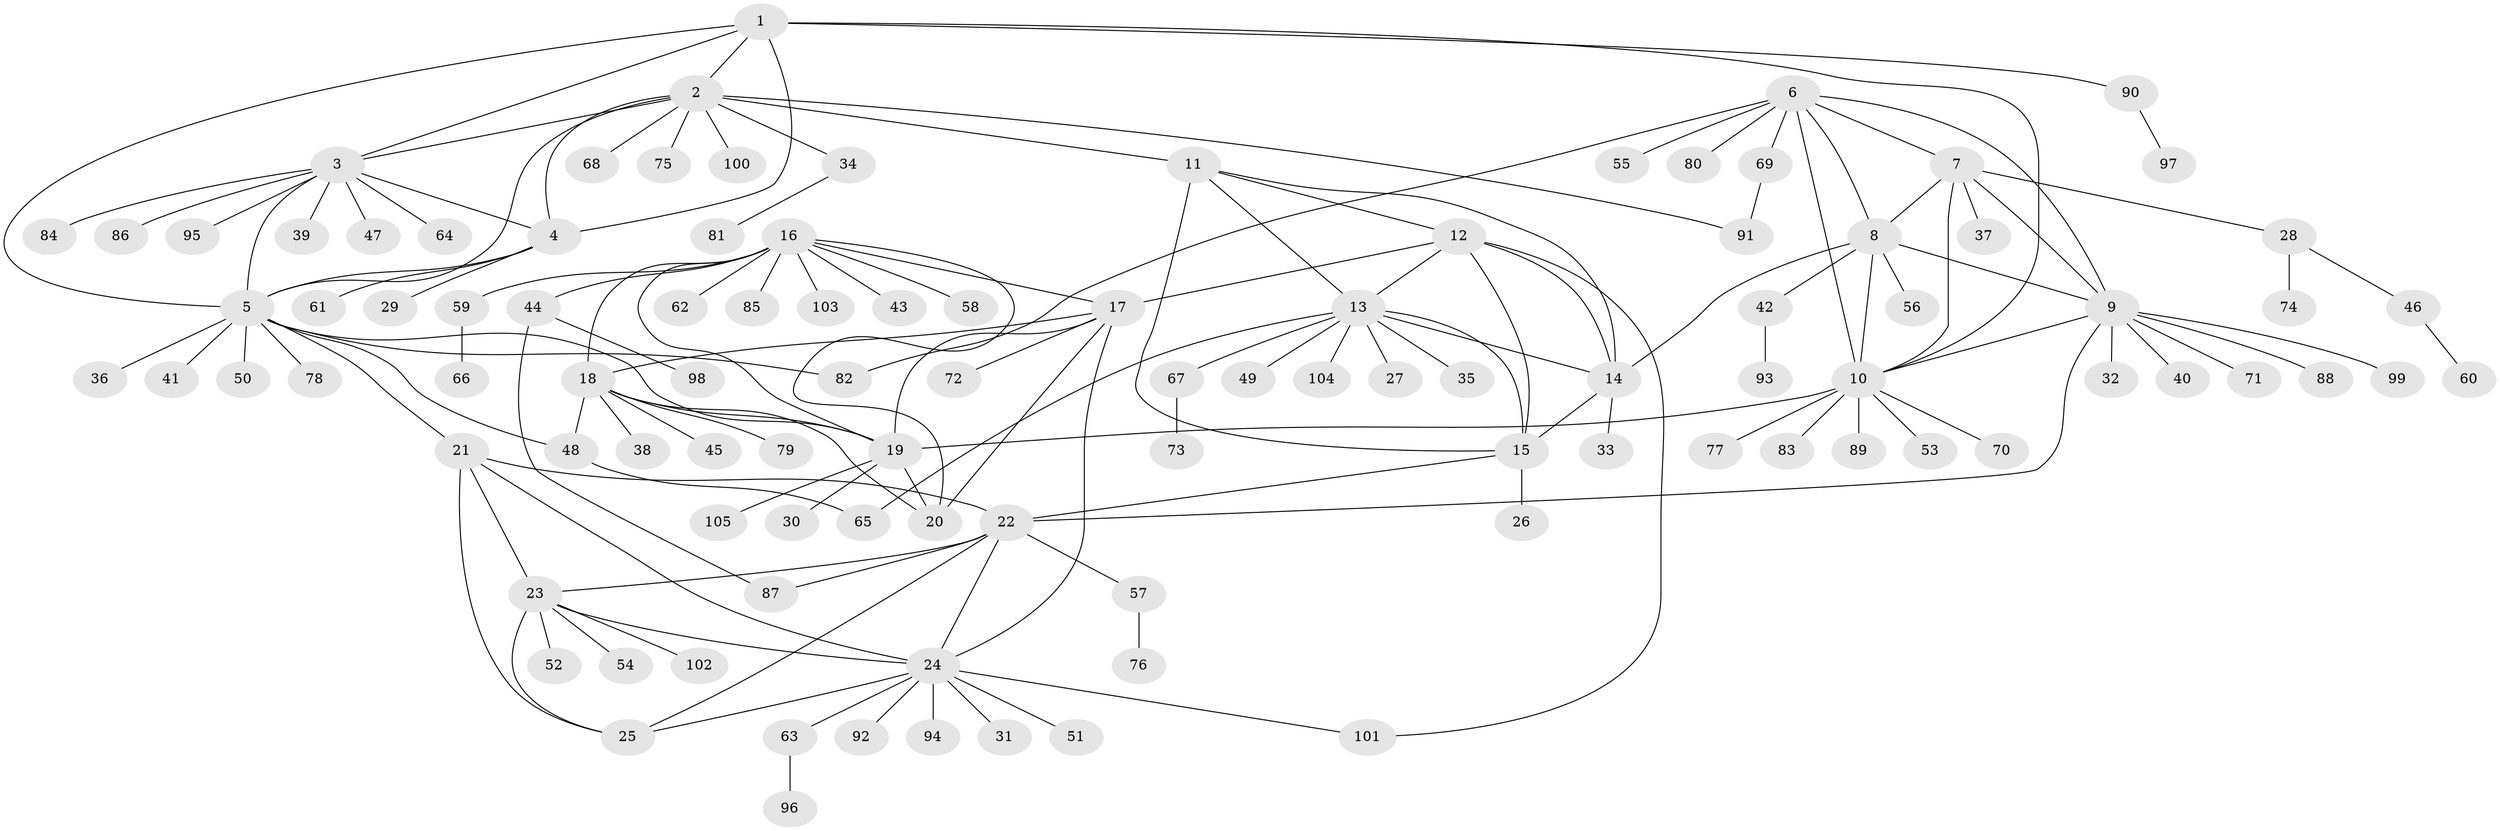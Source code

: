 // coarse degree distribution, {6: 0.07547169811320754, 9: 0.03773584905660377, 5: 0.07547169811320754, 4: 0.09433962264150944, 11: 0.018867924528301886, 10: 0.018867924528301886, 7: 0.07547169811320754, 2: 0.1320754716981132, 1: 0.4528301886792453, 3: 0.018867924528301886}
// Generated by graph-tools (version 1.1) at 2025/52/03/04/25 22:52:13]
// undirected, 105 vertices, 146 edges
graph export_dot {
  node [color=gray90,style=filled];
  1;
  2;
  3;
  4;
  5;
  6;
  7;
  8;
  9;
  10;
  11;
  12;
  13;
  14;
  15;
  16;
  17;
  18;
  19;
  20;
  21;
  22;
  23;
  24;
  25;
  26;
  27;
  28;
  29;
  30;
  31;
  32;
  33;
  34;
  35;
  36;
  37;
  38;
  39;
  40;
  41;
  42;
  43;
  44;
  45;
  46;
  47;
  48;
  49;
  50;
  51;
  52;
  53;
  54;
  55;
  56;
  57;
  58;
  59;
  60;
  61;
  62;
  63;
  64;
  65;
  66;
  67;
  68;
  69;
  70;
  71;
  72;
  73;
  74;
  75;
  76;
  77;
  78;
  79;
  80;
  81;
  82;
  83;
  84;
  85;
  86;
  87;
  88;
  89;
  90;
  91;
  92;
  93;
  94;
  95;
  96;
  97;
  98;
  99;
  100;
  101;
  102;
  103;
  104;
  105;
  1 -- 2;
  1 -- 3;
  1 -- 4;
  1 -- 5;
  1 -- 10;
  1 -- 90;
  2 -- 3;
  2 -- 4;
  2 -- 5;
  2 -- 11;
  2 -- 34;
  2 -- 68;
  2 -- 75;
  2 -- 91;
  2 -- 100;
  3 -- 4;
  3 -- 5;
  3 -- 39;
  3 -- 47;
  3 -- 64;
  3 -- 84;
  3 -- 86;
  3 -- 95;
  4 -- 5;
  4 -- 29;
  4 -- 61;
  5 -- 19;
  5 -- 21;
  5 -- 36;
  5 -- 41;
  5 -- 48;
  5 -- 50;
  5 -- 78;
  5 -- 82;
  6 -- 7;
  6 -- 8;
  6 -- 9;
  6 -- 10;
  6 -- 55;
  6 -- 69;
  6 -- 80;
  6 -- 82;
  7 -- 8;
  7 -- 9;
  7 -- 10;
  7 -- 28;
  7 -- 37;
  8 -- 9;
  8 -- 10;
  8 -- 14;
  8 -- 42;
  8 -- 56;
  9 -- 10;
  9 -- 22;
  9 -- 32;
  9 -- 40;
  9 -- 71;
  9 -- 88;
  9 -- 99;
  10 -- 19;
  10 -- 53;
  10 -- 70;
  10 -- 77;
  10 -- 83;
  10 -- 89;
  11 -- 12;
  11 -- 13;
  11 -- 14;
  11 -- 15;
  12 -- 13;
  12 -- 14;
  12 -- 15;
  12 -- 17;
  12 -- 101;
  13 -- 14;
  13 -- 15;
  13 -- 27;
  13 -- 35;
  13 -- 49;
  13 -- 65;
  13 -- 67;
  13 -- 104;
  14 -- 15;
  14 -- 33;
  15 -- 22;
  15 -- 26;
  16 -- 17;
  16 -- 18;
  16 -- 19;
  16 -- 20;
  16 -- 43;
  16 -- 44;
  16 -- 58;
  16 -- 59;
  16 -- 62;
  16 -- 85;
  16 -- 103;
  17 -- 18;
  17 -- 19;
  17 -- 20;
  17 -- 24;
  17 -- 72;
  18 -- 19;
  18 -- 20;
  18 -- 38;
  18 -- 45;
  18 -- 48;
  18 -- 79;
  19 -- 20;
  19 -- 30;
  19 -- 105;
  21 -- 22;
  21 -- 23;
  21 -- 24;
  21 -- 25;
  22 -- 23;
  22 -- 24;
  22 -- 25;
  22 -- 57;
  22 -- 87;
  23 -- 24;
  23 -- 25;
  23 -- 52;
  23 -- 54;
  23 -- 102;
  24 -- 25;
  24 -- 31;
  24 -- 51;
  24 -- 63;
  24 -- 92;
  24 -- 94;
  24 -- 101;
  28 -- 46;
  28 -- 74;
  34 -- 81;
  42 -- 93;
  44 -- 87;
  44 -- 98;
  46 -- 60;
  48 -- 65;
  57 -- 76;
  59 -- 66;
  63 -- 96;
  67 -- 73;
  69 -- 91;
  90 -- 97;
}
